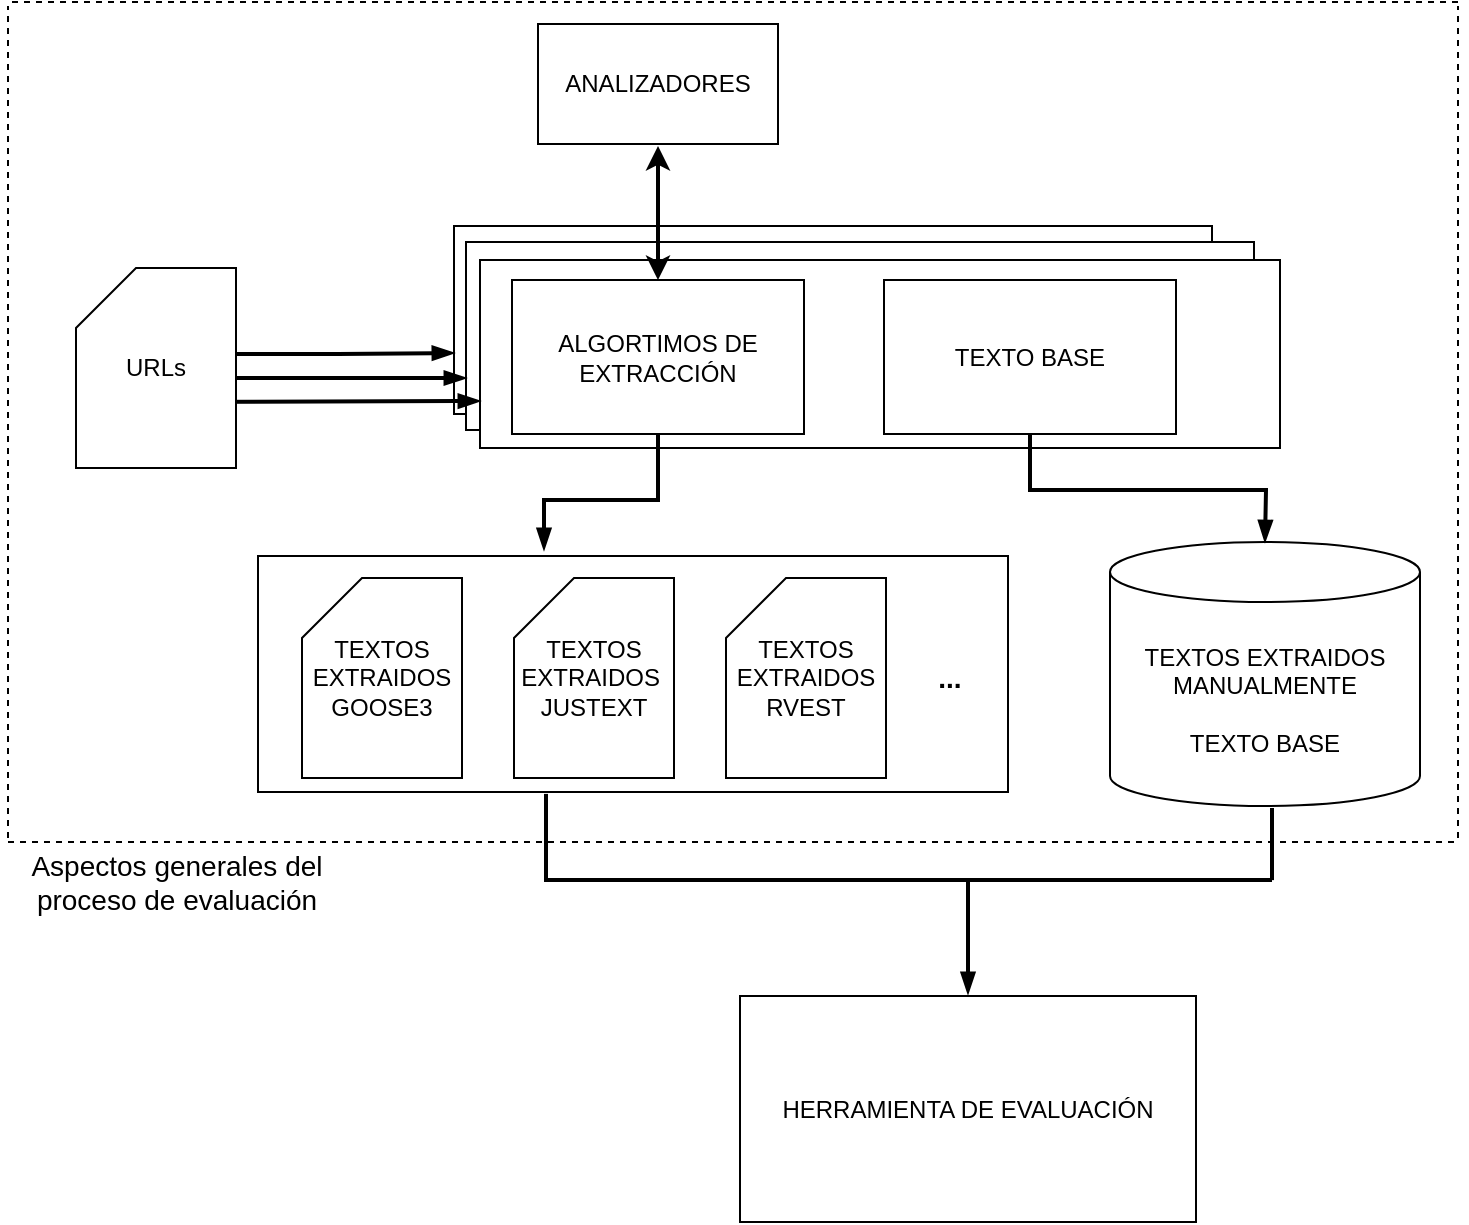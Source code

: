 <mxfile version="16.5.6" type="device"><diagram id="7US4twQBX0pIazvSiDjU" name="Page-1"><mxGraphModel dx="1822" dy="800" grid="0" gridSize="10" guides="1" tooltips="1" connect="1" arrows="1" fold="1" page="0" pageScale="1" pageWidth="827" pageHeight="1169" math="0" shadow="0"><root><mxCell id="0"/><mxCell id="1" parent="0"/><mxCell id="DU_0df830IO6AtFnWaTD-1" value="" style="rounded=0;whiteSpace=wrap;html=1;strokeWidth=1;" parent="1" vertex="1"><mxGeometry x="75" y="380" width="379" height="94" as="geometry"/></mxCell><mxCell id="DU_0df830IO6AtFnWaTD-3" value="" style="rounded=0;whiteSpace=wrap;html=1;strokeWidth=1;" parent="1" vertex="1"><mxGeometry x="81" y="388" width="394" height="94" as="geometry"/></mxCell><mxCell id="DU_0df830IO6AtFnWaTD-4" value="" style="rounded=0;whiteSpace=wrap;html=1;strokeWidth=1;fillColor=default;" parent="1" vertex="1"><mxGeometry x="88" y="397" width="400" height="94" as="geometry"/></mxCell><mxCell id="DU_0df830IO6AtFnWaTD-5" value="" style="endArrow=blockThin;html=1;rounded=0;strokeWidth=2;entryX=0;entryY=0.75;entryDx=0;entryDy=0;endFill=1;" parent="1" target="DU_0df830IO6AtFnWaTD-4" edge="1"><mxGeometry width="50" height="50" relative="1" as="geometry"><mxPoint x="-75" y="468" as="sourcePoint"/><mxPoint x="351" y="521" as="targetPoint"/></mxGeometry></mxCell><mxCell id="DU_0df830IO6AtFnWaTD-9" value="" style="endArrow=blockThin;html=1;rounded=0;strokeWidth=2;entryX=0;entryY=0.75;entryDx=0;entryDy=0;endFill=1;" parent="1" edge="1"><mxGeometry width="50" height="50" relative="1" as="geometry"><mxPoint x="-74" y="456" as="sourcePoint"/><mxPoint x="81" y="456" as="targetPoint"/></mxGeometry></mxCell><mxCell id="DU_0df830IO6AtFnWaTD-10" value="" style="endArrow=blockThin;html=1;rounded=0;strokeWidth=2;entryX=0;entryY=0.75;entryDx=0;entryDy=0;endFill=1;" parent="1" edge="1"><mxGeometry width="50" height="50" relative="1" as="geometry"><mxPoint x="-74" y="444" as="sourcePoint"/><mxPoint x="75" y="443.5" as="targetPoint"/><Array as="points"><mxPoint x="17" y="444"/></Array></mxGeometry></mxCell><mxCell id="DU_0df830IO6AtFnWaTD-12" value="ALGORTIMOS DE EXTRACCIÓN" style="rounded=0;whiteSpace=wrap;html=1;strokeWidth=1;" parent="1" vertex="1"><mxGeometry x="104" y="407" width="146" height="77" as="geometry"/></mxCell><mxCell id="DU_0df830IO6AtFnWaTD-13" value="" style="endArrow=classic;startArrow=classic;html=1;rounded=0;strokeWidth=2;entryX=0.5;entryY=0;entryDx=0;entryDy=0;" parent="1" target="DU_0df830IO6AtFnWaTD-12" edge="1"><mxGeometry width="50" height="50" relative="1" as="geometry"><mxPoint x="177" y="340" as="sourcePoint"/><mxPoint x="351" y="514" as="targetPoint"/><Array as="points"/></mxGeometry></mxCell><mxCell id="DU_0df830IO6AtFnWaTD-14" value="ANALIZADORES" style="rounded=0;whiteSpace=wrap;html=1;strokeWidth=1;" parent="1" vertex="1"><mxGeometry x="117" y="279" width="120" height="60" as="geometry"/></mxCell><mxCell id="DU_0df830IO6AtFnWaTD-16" value="TEXTO BASE" style="rounded=0;whiteSpace=wrap;html=1;strokeWidth=1;" parent="1" vertex="1"><mxGeometry x="290" y="407" width="146" height="77" as="geometry"/></mxCell><mxCell id="DU_0df830IO6AtFnWaTD-17" value="URLs" style="shape=card;whiteSpace=wrap;html=1;strokeWidth=1;" parent="1" vertex="1"><mxGeometry x="-114" y="401" width="80" height="100" as="geometry"/></mxCell><mxCell id="3QGnEWYlN4Fa_AvKjYM8-5" value="" style="endArrow=none;dashed=1;html=1;strokeWidth=1;rounded=1;strokeColor=default;" parent="1" edge="1"><mxGeometry width="50" height="50" relative="1" as="geometry"><mxPoint x="-148" y="686" as="sourcePoint"/><mxPoint x="-148" y="270" as="targetPoint"/></mxGeometry></mxCell><mxCell id="3QGnEWYlN4Fa_AvKjYM8-6" value="" style="endArrow=none;dashed=1;html=1;strokeWidth=1;rounded=1;strokeColor=default;" parent="1" edge="1"><mxGeometry width="50" height="50" relative="1" as="geometry"><mxPoint x="-146" y="268" as="sourcePoint"/><mxPoint x="580" y="268" as="targetPoint"/></mxGeometry></mxCell><mxCell id="3QGnEWYlN4Fa_AvKjYM8-10" value="&lt;font style=&quot;font-size: 14px&quot;&gt;Aspectos generales del proceso de evaluación&lt;/font&gt;" style="text;html=1;strokeColor=none;fillColor=none;align=center;verticalAlign=middle;whiteSpace=wrap;rounded=0;shadow=0;glass=0;dashed=1;sketch=0;" parent="1" vertex="1"><mxGeometry x="-152" y="677" width="177" height="61" as="geometry"/></mxCell><mxCell id="xqME9r0SW6ZxSJOk4mzj-1" value="" style="rounded=0;whiteSpace=wrap;html=1;" parent="1" vertex="1"><mxGeometry x="-23" y="545" width="375" height="118" as="geometry"/></mxCell><mxCell id="xqME9r0SW6ZxSJOk4mzj-3" value="TEXTOS EXTRAIDOS GOOSE3" style="shape=card;whiteSpace=wrap;html=1;" parent="1" vertex="1"><mxGeometry x="-1" y="556" width="80" height="100" as="geometry"/></mxCell><mxCell id="xqME9r0SW6ZxSJOk4mzj-4" value="TEXTOS EXTRAIDOS&amp;nbsp; JUSTEXT" style="shape=card;whiteSpace=wrap;html=1;" parent="1" vertex="1"><mxGeometry x="105" y="556" width="80" height="100" as="geometry"/></mxCell><mxCell id="xqME9r0SW6ZxSJOk4mzj-5" value="TEXTOS EXTRAIDOS RVEST" style="shape=card;whiteSpace=wrap;html=1;" parent="1" vertex="1"><mxGeometry x="211" y="556" width="80" height="100" as="geometry"/></mxCell><mxCell id="xqME9r0SW6ZxSJOk4mzj-7" value="TEXTOS EXTRAIDOS MANUALMENTE &lt;br&gt;&lt;br&gt;TEXTO BASE" style="shape=cylinder3;whiteSpace=wrap;html=1;boundedLbl=1;backgroundOutline=1;size=15;" parent="1" vertex="1"><mxGeometry x="403" y="538" width="155" height="132" as="geometry"/></mxCell><mxCell id="xqME9r0SW6ZxSJOk4mzj-8" value="&lt;font style=&quot;font-size: 14px&quot;&gt;&lt;b&gt;...&lt;/b&gt;&lt;/font&gt;" style="text;html=1;strokeColor=none;fillColor=none;align=center;verticalAlign=middle;whiteSpace=wrap;rounded=0;" parent="1" vertex="1"><mxGeometry x="293" y="591" width="60" height="30" as="geometry"/></mxCell><mxCell id="xqME9r0SW6ZxSJOk4mzj-10" value="" style="endArrow=blockThin;html=1;rounded=0;strokeWidth=2;endFill=1;exitX=0.5;exitY=1;exitDx=0;exitDy=0;" parent="1" source="DU_0df830IO6AtFnWaTD-12" edge="1"><mxGeometry width="50" height="50" relative="1" as="geometry"><mxPoint x="558" y="529.5" as="sourcePoint"/><mxPoint x="120" y="542" as="targetPoint"/><Array as="points"><mxPoint x="177" y="517"/><mxPoint x="120" y="517"/></Array></mxGeometry></mxCell><mxCell id="xqME9r0SW6ZxSJOk4mzj-11" value="" style="endArrow=blockThin;html=1;rounded=0;strokeWidth=2;entryX=0.5;entryY=0;entryDx=0;entryDy=0;endFill=1;exitX=0.5;exitY=1;exitDx=0;exitDy=0;entryPerimeter=0;" parent="1" source="DU_0df830IO6AtFnWaTD-16" target="xqME9r0SW6ZxSJOk4mzj-7" edge="1"><mxGeometry width="50" height="50" relative="1" as="geometry"><mxPoint x="308" y="728.5" as="sourcePoint"/><mxPoint x="471" y="728" as="targetPoint"/><Array as="points"><mxPoint x="363" y="512"/><mxPoint x="481" y="512"/></Array></mxGeometry></mxCell><mxCell id="xqME9r0SW6ZxSJOk4mzj-12" value="" style="endArrow=none;dashed=1;html=1;strokeWidth=1;rounded=1;strokeColor=default;" parent="1" edge="1"><mxGeometry width="50" height="50" relative="1" as="geometry"><mxPoint x="-148" y="688" as="sourcePoint"/><mxPoint x="578" y="688" as="targetPoint"/></mxGeometry></mxCell><mxCell id="xqME9r0SW6ZxSJOk4mzj-13" value="" style="endArrow=none;dashed=1;html=1;strokeWidth=1;rounded=1;strokeColor=default;" parent="1" edge="1"><mxGeometry width="50" height="50" relative="1" as="geometry"><mxPoint x="577" y="686" as="sourcePoint"/><mxPoint x="577" y="270" as="targetPoint"/></mxGeometry></mxCell><mxCell id="xqME9r0SW6ZxSJOk4mzj-14" value="" style="endArrow=none;html=1;rounded=0;strokeWidth=2;" parent="1" edge="1"><mxGeometry width="50" height="50" relative="1" as="geometry"><mxPoint x="120" y="707" as="sourcePoint"/><mxPoint x="484" y="707" as="targetPoint"/></mxGeometry></mxCell><mxCell id="xqME9r0SW6ZxSJOk4mzj-15" value="" style="endArrow=none;html=1;rounded=0;strokeWidth=2;exitX=0.384;exitY=1.008;exitDx=0;exitDy=0;exitPerimeter=0;" parent="1" source="xqME9r0SW6ZxSJOk4mzj-1" edge="1"><mxGeometry width="50" height="50" relative="1" as="geometry"><mxPoint x="319" y="609" as="sourcePoint"/><mxPoint x="121" y="708" as="targetPoint"/></mxGeometry></mxCell><mxCell id="xqME9r0SW6ZxSJOk4mzj-16" value="" style="endArrow=none;html=1;rounded=0;strokeWidth=2;" parent="1" edge="1"><mxGeometry width="50" height="50" relative="1" as="geometry"><mxPoint x="484" y="671" as="sourcePoint"/><mxPoint x="484" y="707.06" as="targetPoint"/></mxGeometry></mxCell><mxCell id="xqME9r0SW6ZxSJOk4mzj-18" value="" style="endArrow=blockThin;html=1;rounded=0;strokeWidth=2;endFill=1;" parent="1" edge="1"><mxGeometry width="50" height="50" relative="1" as="geometry"><mxPoint x="332" y="706" as="sourcePoint"/><mxPoint x="332" y="764" as="targetPoint"/></mxGeometry></mxCell><mxCell id="rLszSfU8cCcv-yHIEGyF-1" value="HERRAMIENTA DE EVALUACIÓN" style="rounded=0;whiteSpace=wrap;html=1;" parent="1" vertex="1"><mxGeometry x="218" y="765" width="228" height="113" as="geometry"/></mxCell></root></mxGraphModel></diagram></mxfile>